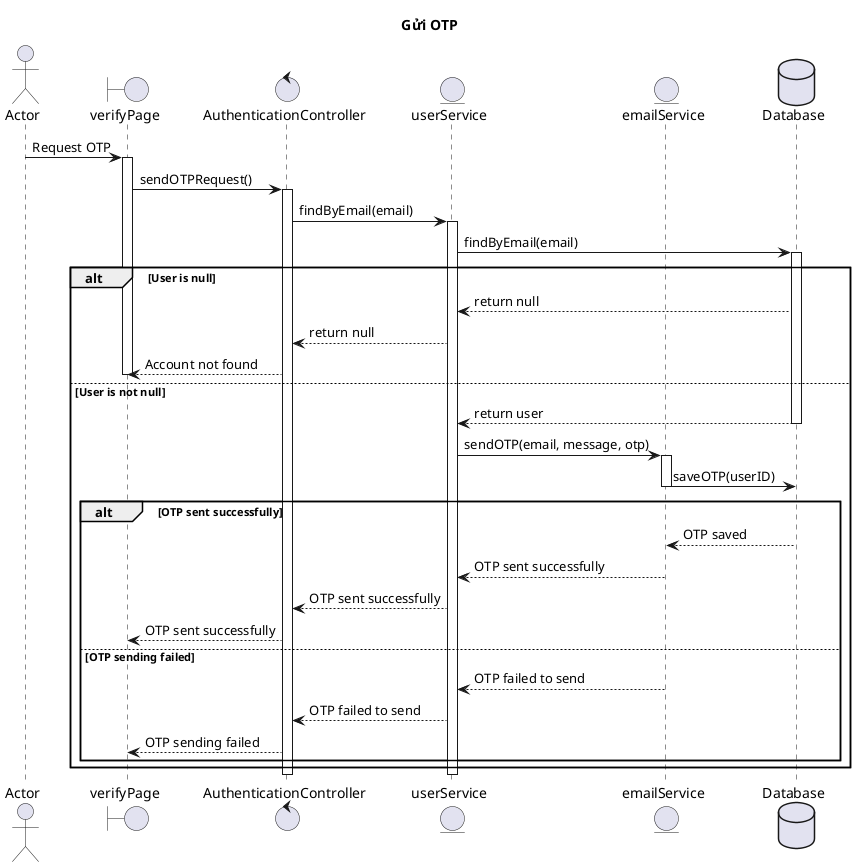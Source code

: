 @startuml SendOTP
title Gửi OTP

actor Actor
boundary verifyPage
control AuthenticationController
entity userService
entity emailService

Database Database

Actor -> verifyPage: Request OTP
activate verifyPage
verifyPage -> AuthenticationController: sendOTPRequest()
activate AuthenticationController
AuthenticationController -> userService: findByEmail(email)
activate userService
userService -> Database: findByEmail(email)
activate Database

alt User is null
    Database --> userService: return null
    userService --> AuthenticationController: return null
    AuthenticationController --> verifyPage: Account not found
    deactivate verifyPage
else User is not null
    Database --> userService: return user
    deactivate Database
    userService -> emailService: sendOTP(email, message, otp)
    activate emailService
    emailService -> Database: saveOTP(userID)
    deactivate emailService

    alt OTP sent successfully
        Database --> emailService: OTP saved
        emailService --> userService: OTP sent successfully
        userService --> AuthenticationController: OTP sent successfully
        AuthenticationController --> verifyPage: OTP sent successfully
        deactivate verifyPage
    else OTP sending failed
        emailService --> userService: OTP failed to send
        userService --> AuthenticationController: OTP failed to send
        AuthenticationController --> verifyPage: OTP sending failed
        deactivate verifyPage
    end
end

deactivate userService
deactivate AuthenticationController
@enduml
